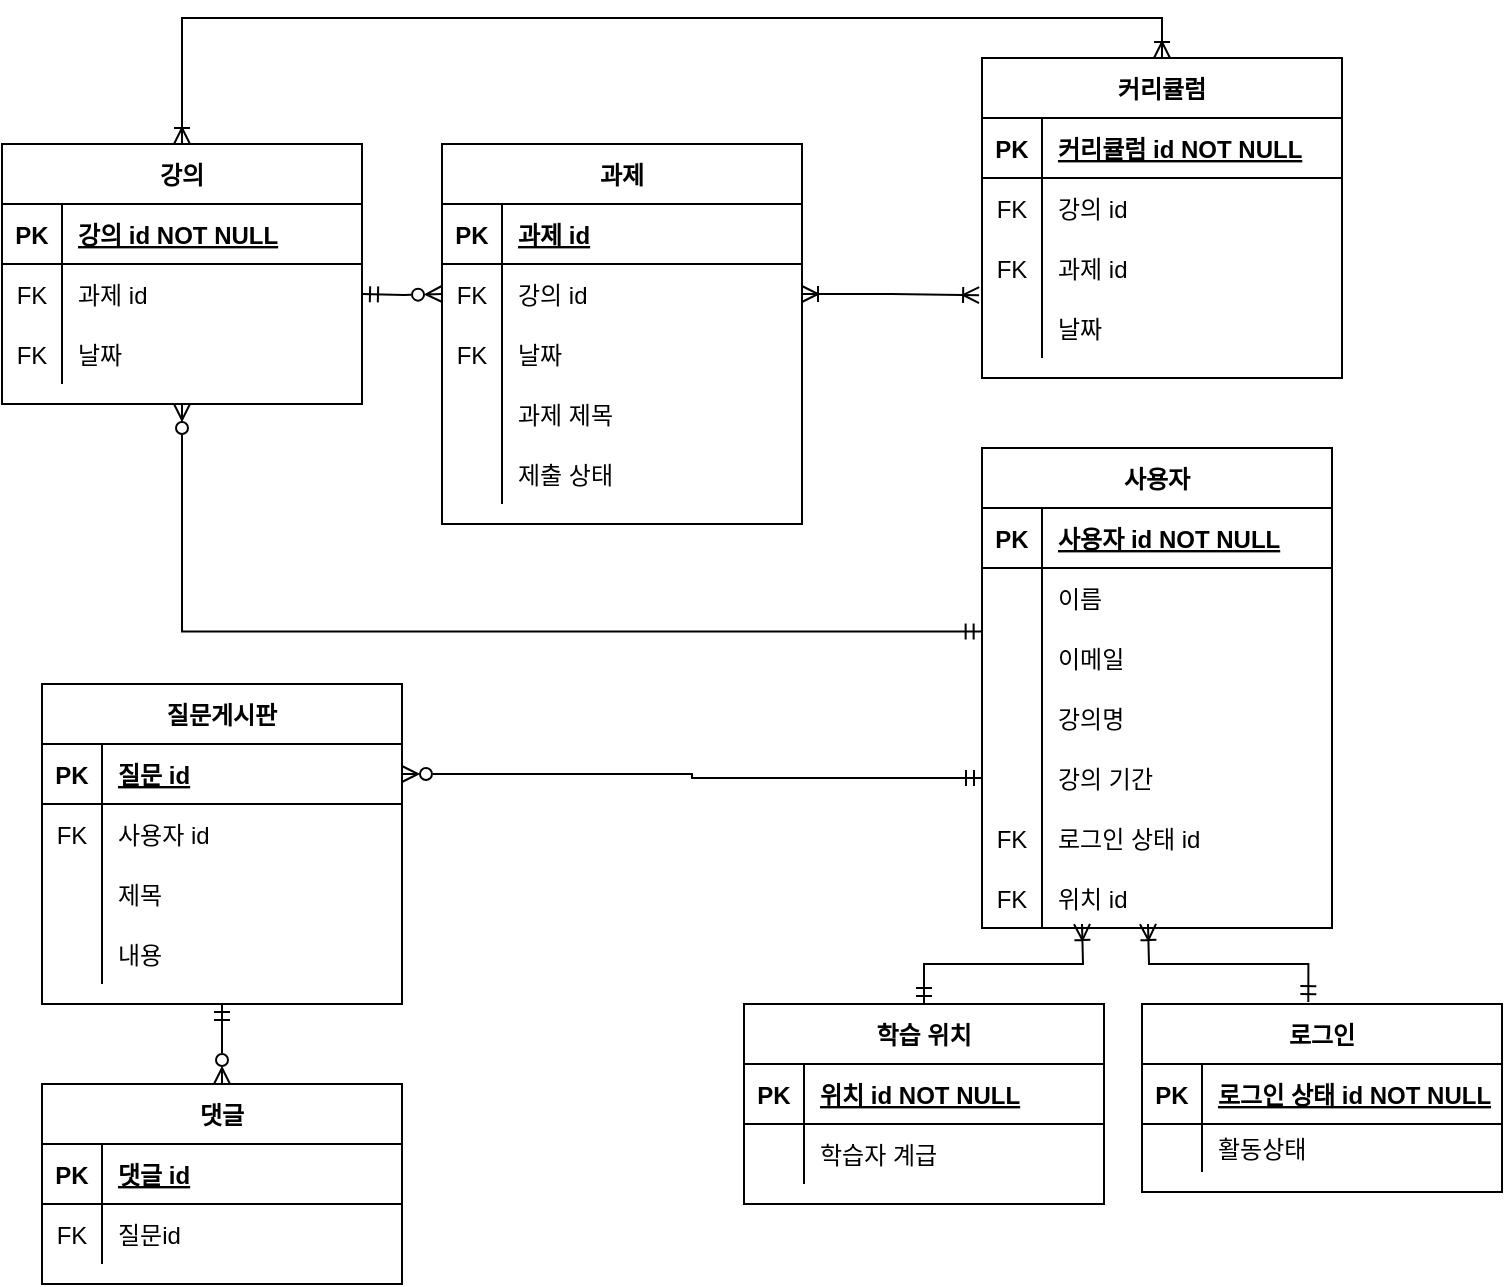 <mxfile version="20.2.3" type="device"><diagram id="R2lEEEUBdFMjLlhIrx00" name="Page-1"><mxGraphModel dx="1038" dy="649" grid="1" gridSize="10" guides="1" tooltips="1" connect="1" arrows="1" fold="1" page="1" pageScale="1" pageWidth="850" pageHeight="1100" math="0" shadow="0" extFonts="Permanent Marker^https://fonts.googleapis.com/css?family=Permanent+Marker"><root><mxCell id="0"/><mxCell id="1" parent="0"/><mxCell id="4qrWG8zUH5bXNfH9R82c-28" value="사용자" style="shape=table;startSize=30;container=1;collapsible=1;childLayout=tableLayout;fixedRows=1;rowLines=0;fontStyle=1;align=center;resizeLast=1;" parent="1" vertex="1"><mxGeometry x="529" y="288" width="175" height="240" as="geometry"/></mxCell><mxCell id="4qrWG8zUH5bXNfH9R82c-29" value="" style="shape=tableRow;horizontal=0;startSize=0;swimlaneHead=0;swimlaneBody=0;fillColor=none;collapsible=0;dropTarget=0;points=[[0,0.5],[1,0.5]];portConstraint=eastwest;top=0;left=0;right=0;bottom=1;" parent="4qrWG8zUH5bXNfH9R82c-28" vertex="1"><mxGeometry y="30" width="175" height="30" as="geometry"/></mxCell><mxCell id="4qrWG8zUH5bXNfH9R82c-30" value="PK" style="shape=partialRectangle;connectable=0;fillColor=none;top=0;left=0;bottom=0;right=0;fontStyle=1;overflow=hidden;" parent="4qrWG8zUH5bXNfH9R82c-29" vertex="1"><mxGeometry width="30" height="30" as="geometry"><mxRectangle width="30" height="30" as="alternateBounds"/></mxGeometry></mxCell><mxCell id="4qrWG8zUH5bXNfH9R82c-31" value="사용자 id NOT NULL" style="shape=partialRectangle;connectable=0;fillColor=none;top=0;left=0;bottom=0;right=0;align=left;spacingLeft=6;fontStyle=5;overflow=hidden;" parent="4qrWG8zUH5bXNfH9R82c-29" vertex="1"><mxGeometry x="30" width="145" height="30" as="geometry"><mxRectangle width="145" height="30" as="alternateBounds"/></mxGeometry></mxCell><mxCell id="4qrWG8zUH5bXNfH9R82c-32" value="" style="shape=tableRow;horizontal=0;startSize=0;swimlaneHead=0;swimlaneBody=0;fillColor=none;collapsible=0;dropTarget=0;points=[[0,0.5],[1,0.5]];portConstraint=eastwest;top=0;left=0;right=0;bottom=0;" parent="4qrWG8zUH5bXNfH9R82c-28" vertex="1"><mxGeometry y="60" width="175" height="30" as="geometry"/></mxCell><mxCell id="4qrWG8zUH5bXNfH9R82c-33" value="" style="shape=partialRectangle;connectable=0;fillColor=none;top=0;left=0;bottom=0;right=0;editable=1;overflow=hidden;" parent="4qrWG8zUH5bXNfH9R82c-32" vertex="1"><mxGeometry width="30" height="30" as="geometry"><mxRectangle width="30" height="30" as="alternateBounds"/></mxGeometry></mxCell><mxCell id="4qrWG8zUH5bXNfH9R82c-34" value="이름" style="shape=partialRectangle;connectable=0;fillColor=none;top=0;left=0;bottom=0;right=0;align=left;spacingLeft=6;overflow=hidden;" parent="4qrWG8zUH5bXNfH9R82c-32" vertex="1"><mxGeometry x="30" width="145" height="30" as="geometry"><mxRectangle width="145" height="30" as="alternateBounds"/></mxGeometry></mxCell><mxCell id="4qrWG8zUH5bXNfH9R82c-84" value="" style="shape=tableRow;horizontal=0;startSize=0;swimlaneHead=0;swimlaneBody=0;fillColor=none;collapsible=0;dropTarget=0;points=[[0,0.5],[1,0.5]];portConstraint=eastwest;top=0;left=0;right=0;bottom=0;" parent="4qrWG8zUH5bXNfH9R82c-28" vertex="1"><mxGeometry y="90" width="175" height="30" as="geometry"/></mxCell><mxCell id="4qrWG8zUH5bXNfH9R82c-85" value="" style="shape=partialRectangle;connectable=0;fillColor=none;top=0;left=0;bottom=0;right=0;editable=1;overflow=hidden;" parent="4qrWG8zUH5bXNfH9R82c-84" vertex="1"><mxGeometry width="30" height="30" as="geometry"><mxRectangle width="30" height="30" as="alternateBounds"/></mxGeometry></mxCell><mxCell id="4qrWG8zUH5bXNfH9R82c-86" value="이메일" style="shape=partialRectangle;connectable=0;fillColor=none;top=0;left=0;bottom=0;right=0;align=left;spacingLeft=6;overflow=hidden;" parent="4qrWG8zUH5bXNfH9R82c-84" vertex="1"><mxGeometry x="30" width="145" height="30" as="geometry"><mxRectangle width="145" height="30" as="alternateBounds"/></mxGeometry></mxCell><mxCell id="4qrWG8zUH5bXNfH9R82c-78" value="" style="shape=tableRow;horizontal=0;startSize=0;swimlaneHead=0;swimlaneBody=0;fillColor=none;collapsible=0;dropTarget=0;points=[[0,0.5],[1,0.5]];portConstraint=eastwest;top=0;left=0;right=0;bottom=0;" parent="4qrWG8zUH5bXNfH9R82c-28" vertex="1"><mxGeometry y="120" width="175" height="30" as="geometry"/></mxCell><mxCell id="4qrWG8zUH5bXNfH9R82c-79" value="" style="shape=partialRectangle;connectable=0;fillColor=none;top=0;left=0;bottom=0;right=0;editable=1;overflow=hidden;" parent="4qrWG8zUH5bXNfH9R82c-78" vertex="1"><mxGeometry width="30" height="30" as="geometry"><mxRectangle width="30" height="30" as="alternateBounds"/></mxGeometry></mxCell><mxCell id="4qrWG8zUH5bXNfH9R82c-80" value="강의명" style="shape=partialRectangle;connectable=0;fillColor=none;top=0;left=0;bottom=0;right=0;align=left;spacingLeft=6;overflow=hidden;" parent="4qrWG8zUH5bXNfH9R82c-78" vertex="1"><mxGeometry x="30" width="145" height="30" as="geometry"><mxRectangle width="145" height="30" as="alternateBounds"/></mxGeometry></mxCell><mxCell id="4qrWG8zUH5bXNfH9R82c-81" value="" style="shape=tableRow;horizontal=0;startSize=0;swimlaneHead=0;swimlaneBody=0;fillColor=none;collapsible=0;dropTarget=0;points=[[0,0.5],[1,0.5]];portConstraint=eastwest;top=0;left=0;right=0;bottom=0;" parent="4qrWG8zUH5bXNfH9R82c-28" vertex="1"><mxGeometry y="150" width="175" height="30" as="geometry"/></mxCell><mxCell id="4qrWG8zUH5bXNfH9R82c-82" value="" style="shape=partialRectangle;connectable=0;fillColor=none;top=0;left=0;bottom=0;right=0;editable=1;overflow=hidden;" parent="4qrWG8zUH5bXNfH9R82c-81" vertex="1"><mxGeometry width="30" height="30" as="geometry"><mxRectangle width="30" height="30" as="alternateBounds"/></mxGeometry></mxCell><mxCell id="4qrWG8zUH5bXNfH9R82c-83" value="강의 기간" style="shape=partialRectangle;connectable=0;fillColor=none;top=0;left=0;bottom=0;right=0;align=left;spacingLeft=6;overflow=hidden;" parent="4qrWG8zUH5bXNfH9R82c-81" vertex="1"><mxGeometry x="30" width="145" height="30" as="geometry"><mxRectangle width="145" height="30" as="alternateBounds"/></mxGeometry></mxCell><mxCell id="4qrWG8zUH5bXNfH9R82c-94" value="" style="shape=tableRow;horizontal=0;startSize=0;swimlaneHead=0;swimlaneBody=0;fillColor=none;collapsible=0;dropTarget=0;points=[[0,0.5],[1,0.5]];portConstraint=eastwest;top=0;left=0;right=0;bottom=0;" parent="4qrWG8zUH5bXNfH9R82c-28" vertex="1"><mxGeometry y="180" width="175" height="30" as="geometry"/></mxCell><mxCell id="4qrWG8zUH5bXNfH9R82c-95" value="FK" style="shape=partialRectangle;connectable=0;fillColor=none;top=0;left=0;bottom=0;right=0;editable=1;overflow=hidden;" parent="4qrWG8zUH5bXNfH9R82c-94" vertex="1"><mxGeometry width="30" height="30" as="geometry"><mxRectangle width="30" height="30" as="alternateBounds"/></mxGeometry></mxCell><mxCell id="4qrWG8zUH5bXNfH9R82c-96" value="로그인 상태 id" style="shape=partialRectangle;connectable=0;fillColor=none;top=0;left=0;bottom=0;right=0;align=left;spacingLeft=6;overflow=hidden;" parent="4qrWG8zUH5bXNfH9R82c-94" vertex="1"><mxGeometry x="30" width="145" height="30" as="geometry"><mxRectangle width="145" height="30" as="alternateBounds"/></mxGeometry></mxCell><mxCell id="4qrWG8zUH5bXNfH9R82c-174" value="" style="shape=tableRow;horizontal=0;startSize=0;swimlaneHead=0;swimlaneBody=0;fillColor=none;collapsible=0;dropTarget=0;points=[[0,0.5],[1,0.5]];portConstraint=eastwest;top=0;left=0;right=0;bottom=0;" parent="4qrWG8zUH5bXNfH9R82c-28" vertex="1"><mxGeometry y="210" width="175" height="30" as="geometry"/></mxCell><mxCell id="4qrWG8zUH5bXNfH9R82c-175" value="FK" style="shape=partialRectangle;connectable=0;fillColor=none;top=0;left=0;bottom=0;right=0;editable=1;overflow=hidden;" parent="4qrWG8zUH5bXNfH9R82c-174" vertex="1"><mxGeometry width="30" height="30" as="geometry"><mxRectangle width="30" height="30" as="alternateBounds"/></mxGeometry></mxCell><mxCell id="4qrWG8zUH5bXNfH9R82c-176" value="위치 id" style="shape=partialRectangle;connectable=0;fillColor=none;top=0;left=0;bottom=0;right=0;align=left;spacingLeft=6;overflow=hidden;" parent="4qrWG8zUH5bXNfH9R82c-174" vertex="1"><mxGeometry x="30" width="145" height="30" as="geometry"><mxRectangle width="145" height="30" as="alternateBounds"/></mxGeometry></mxCell><mxCell id="4qrWG8zUH5bXNfH9R82c-194" style="edgeStyle=orthogonalEdgeStyle;rounded=0;orthogonalLoop=1;jettySize=auto;html=1;exitX=0.5;exitY=0;exitDx=0;exitDy=0;entryX=0.5;entryY=0;entryDx=0;entryDy=0;startArrow=ERoneToMany;startFill=0;endArrow=ERoneToMany;endFill=0;" parent="1" source="4qrWG8zUH5bXNfH9R82c-41" target="4qrWG8zUH5bXNfH9R82c-181" edge="1"><mxGeometry relative="1" as="geometry"/></mxCell><mxCell id="4qrWG8zUH5bXNfH9R82c-41" value="강의" style="shape=table;startSize=30;container=1;collapsible=1;childLayout=tableLayout;fixedRows=1;rowLines=0;fontStyle=1;align=center;resizeLast=1;" parent="1" vertex="1"><mxGeometry x="39" y="136" width="180" height="130" as="geometry"/></mxCell><mxCell id="4qrWG8zUH5bXNfH9R82c-42" value="" style="shape=tableRow;horizontal=0;startSize=0;swimlaneHead=0;swimlaneBody=0;fillColor=none;collapsible=0;dropTarget=0;points=[[0,0.5],[1,0.5]];portConstraint=eastwest;top=0;left=0;right=0;bottom=1;" parent="4qrWG8zUH5bXNfH9R82c-41" vertex="1"><mxGeometry y="30" width="180" height="30" as="geometry"/></mxCell><mxCell id="4qrWG8zUH5bXNfH9R82c-43" value="PK" style="shape=partialRectangle;connectable=0;fillColor=none;top=0;left=0;bottom=0;right=0;fontStyle=1;overflow=hidden;" parent="4qrWG8zUH5bXNfH9R82c-42" vertex="1"><mxGeometry width="30" height="30" as="geometry"><mxRectangle width="30" height="30" as="alternateBounds"/></mxGeometry></mxCell><mxCell id="4qrWG8zUH5bXNfH9R82c-44" value="강의 id NOT NULL" style="shape=partialRectangle;connectable=0;fillColor=none;top=0;left=0;bottom=0;right=0;align=left;spacingLeft=6;fontStyle=5;overflow=hidden;" parent="4qrWG8zUH5bXNfH9R82c-42" vertex="1"><mxGeometry x="30" width="150" height="30" as="geometry"><mxRectangle width="150" height="30" as="alternateBounds"/></mxGeometry></mxCell><mxCell id="4qrWG8zUH5bXNfH9R82c-87" value="" style="shape=tableRow;horizontal=0;startSize=0;swimlaneHead=0;swimlaneBody=0;fillColor=none;collapsible=0;dropTarget=0;points=[[0,0.5],[1,0.5]];portConstraint=eastwest;top=0;left=0;right=0;bottom=0;" parent="4qrWG8zUH5bXNfH9R82c-41" vertex="1"><mxGeometry y="60" width="180" height="30" as="geometry"/></mxCell><mxCell id="4qrWG8zUH5bXNfH9R82c-88" value="FK" style="shape=partialRectangle;connectable=0;fillColor=none;top=0;left=0;bottom=0;right=0;editable=1;overflow=hidden;" parent="4qrWG8zUH5bXNfH9R82c-87" vertex="1"><mxGeometry width="30" height="30" as="geometry"><mxRectangle width="30" height="30" as="alternateBounds"/></mxGeometry></mxCell><mxCell id="4qrWG8zUH5bXNfH9R82c-89" value="과제 id" style="shape=partialRectangle;connectable=0;fillColor=none;top=0;left=0;bottom=0;right=0;align=left;spacingLeft=6;overflow=hidden;" parent="4qrWG8zUH5bXNfH9R82c-87" vertex="1"><mxGeometry x="30" width="150" height="30" as="geometry"><mxRectangle width="150" height="30" as="alternateBounds"/></mxGeometry></mxCell><mxCell id="4qrWG8zUH5bXNfH9R82c-197" value="" style="shape=tableRow;horizontal=0;startSize=0;swimlaneHead=0;swimlaneBody=0;fillColor=none;collapsible=0;dropTarget=0;points=[[0,0.5],[1,0.5]];portConstraint=eastwest;top=0;left=0;right=0;bottom=0;" parent="4qrWG8zUH5bXNfH9R82c-41" vertex="1"><mxGeometry y="90" width="180" height="30" as="geometry"/></mxCell><mxCell id="4qrWG8zUH5bXNfH9R82c-198" value="FK" style="shape=partialRectangle;connectable=0;fillColor=none;top=0;left=0;bottom=0;right=0;editable=1;overflow=hidden;" parent="4qrWG8zUH5bXNfH9R82c-197" vertex="1"><mxGeometry width="30" height="30" as="geometry"><mxRectangle width="30" height="30" as="alternateBounds"/></mxGeometry></mxCell><mxCell id="4qrWG8zUH5bXNfH9R82c-199" value="날짜" style="shape=partialRectangle;connectable=0;fillColor=none;top=0;left=0;bottom=0;right=0;align=left;spacingLeft=6;overflow=hidden;" parent="4qrWG8zUH5bXNfH9R82c-197" vertex="1"><mxGeometry x="30" width="150" height="30" as="geometry"><mxRectangle width="150" height="30" as="alternateBounds"/></mxGeometry></mxCell><mxCell id="4qrWG8zUH5bXNfH9R82c-54" value="과제" style="shape=table;startSize=30;container=1;collapsible=1;childLayout=tableLayout;fixedRows=1;rowLines=0;fontStyle=1;align=center;resizeLast=1;" parent="1" vertex="1"><mxGeometry x="259" y="136" width="180" height="190" as="geometry"/></mxCell><mxCell id="4qrWG8zUH5bXNfH9R82c-55" value="" style="shape=tableRow;horizontal=0;startSize=0;swimlaneHead=0;swimlaneBody=0;fillColor=none;collapsible=0;dropTarget=0;points=[[0,0.5],[1,0.5]];portConstraint=eastwest;top=0;left=0;right=0;bottom=1;" parent="4qrWG8zUH5bXNfH9R82c-54" vertex="1"><mxGeometry y="30" width="180" height="30" as="geometry"/></mxCell><mxCell id="4qrWG8zUH5bXNfH9R82c-56" value="PK" style="shape=partialRectangle;connectable=0;fillColor=none;top=0;left=0;bottom=0;right=0;fontStyle=1;overflow=hidden;" parent="4qrWG8zUH5bXNfH9R82c-55" vertex="1"><mxGeometry width="30" height="30" as="geometry"><mxRectangle width="30" height="30" as="alternateBounds"/></mxGeometry></mxCell><mxCell id="4qrWG8zUH5bXNfH9R82c-57" value="과제 id" style="shape=partialRectangle;connectable=0;fillColor=none;top=0;left=0;bottom=0;right=0;align=left;spacingLeft=6;fontStyle=5;overflow=hidden;" parent="4qrWG8zUH5bXNfH9R82c-55" vertex="1"><mxGeometry x="30" width="150" height="30" as="geometry"><mxRectangle width="150" height="30" as="alternateBounds"/></mxGeometry></mxCell><mxCell id="4qrWG8zUH5bXNfH9R82c-58" value="" style="shape=tableRow;horizontal=0;startSize=0;swimlaneHead=0;swimlaneBody=0;fillColor=none;collapsible=0;dropTarget=0;points=[[0,0.5],[1,0.5]];portConstraint=eastwest;top=0;left=0;right=0;bottom=0;" parent="4qrWG8zUH5bXNfH9R82c-54" vertex="1"><mxGeometry y="60" width="180" height="30" as="geometry"/></mxCell><mxCell id="4qrWG8zUH5bXNfH9R82c-59" value="FK" style="shape=partialRectangle;connectable=0;fillColor=none;top=0;left=0;bottom=0;right=0;editable=1;overflow=hidden;" parent="4qrWG8zUH5bXNfH9R82c-58" vertex="1"><mxGeometry width="30" height="30" as="geometry"><mxRectangle width="30" height="30" as="alternateBounds"/></mxGeometry></mxCell><mxCell id="4qrWG8zUH5bXNfH9R82c-60" value="강의 id" style="shape=partialRectangle;connectable=0;fillColor=none;top=0;left=0;bottom=0;right=0;align=left;spacingLeft=6;overflow=hidden;" parent="4qrWG8zUH5bXNfH9R82c-58" vertex="1"><mxGeometry x="30" width="150" height="30" as="geometry"><mxRectangle width="150" height="30" as="alternateBounds"/></mxGeometry></mxCell><mxCell id="4qrWG8zUH5bXNfH9R82c-114" value="" style="shape=tableRow;horizontal=0;startSize=0;swimlaneHead=0;swimlaneBody=0;fillColor=none;collapsible=0;dropTarget=0;points=[[0,0.5],[1,0.5]];portConstraint=eastwest;top=0;left=0;right=0;bottom=0;" parent="4qrWG8zUH5bXNfH9R82c-54" vertex="1"><mxGeometry y="90" width="180" height="30" as="geometry"/></mxCell><mxCell id="4qrWG8zUH5bXNfH9R82c-115" value="FK" style="shape=partialRectangle;connectable=0;fillColor=none;top=0;left=0;bottom=0;right=0;editable=1;overflow=hidden;" parent="4qrWG8zUH5bXNfH9R82c-114" vertex="1"><mxGeometry width="30" height="30" as="geometry"><mxRectangle width="30" height="30" as="alternateBounds"/></mxGeometry></mxCell><mxCell id="4qrWG8zUH5bXNfH9R82c-116" value="날짜" style="shape=partialRectangle;connectable=0;fillColor=none;top=0;left=0;bottom=0;right=0;align=left;spacingLeft=6;overflow=hidden;" parent="4qrWG8zUH5bXNfH9R82c-114" vertex="1"><mxGeometry x="30" width="150" height="30" as="geometry"><mxRectangle width="150" height="30" as="alternateBounds"/></mxGeometry></mxCell><mxCell id="4qrWG8zUH5bXNfH9R82c-61" value="" style="shape=tableRow;horizontal=0;startSize=0;swimlaneHead=0;swimlaneBody=0;fillColor=none;collapsible=0;dropTarget=0;points=[[0,0.5],[1,0.5]];portConstraint=eastwest;top=0;left=0;right=0;bottom=0;" parent="4qrWG8zUH5bXNfH9R82c-54" vertex="1"><mxGeometry y="120" width="180" height="30" as="geometry"/></mxCell><mxCell id="4qrWG8zUH5bXNfH9R82c-62" value="" style="shape=partialRectangle;connectable=0;fillColor=none;top=0;left=0;bottom=0;right=0;editable=1;overflow=hidden;" parent="4qrWG8zUH5bXNfH9R82c-61" vertex="1"><mxGeometry width="30" height="30" as="geometry"><mxRectangle width="30" height="30" as="alternateBounds"/></mxGeometry></mxCell><mxCell id="4qrWG8zUH5bXNfH9R82c-63" value="과제 제목" style="shape=partialRectangle;connectable=0;fillColor=none;top=0;left=0;bottom=0;right=0;align=left;spacingLeft=6;overflow=hidden;" parent="4qrWG8zUH5bXNfH9R82c-61" vertex="1"><mxGeometry x="30" width="150" height="30" as="geometry"><mxRectangle width="150" height="30" as="alternateBounds"/></mxGeometry></mxCell><mxCell id="4qrWG8zUH5bXNfH9R82c-64" value="" style="shape=tableRow;horizontal=0;startSize=0;swimlaneHead=0;swimlaneBody=0;fillColor=none;collapsible=0;dropTarget=0;points=[[0,0.5],[1,0.5]];portConstraint=eastwest;top=0;left=0;right=0;bottom=0;" parent="4qrWG8zUH5bXNfH9R82c-54" vertex="1"><mxGeometry y="150" width="180" height="30" as="geometry"/></mxCell><mxCell id="4qrWG8zUH5bXNfH9R82c-65" value="" style="shape=partialRectangle;connectable=0;fillColor=none;top=0;left=0;bottom=0;right=0;editable=1;overflow=hidden;" parent="4qrWG8zUH5bXNfH9R82c-64" vertex="1"><mxGeometry width="30" height="30" as="geometry"><mxRectangle width="30" height="30" as="alternateBounds"/></mxGeometry></mxCell><mxCell id="4qrWG8zUH5bXNfH9R82c-66" value="제출 상태" style="shape=partialRectangle;connectable=0;fillColor=none;top=0;left=0;bottom=0;right=0;align=left;spacingLeft=6;overflow=hidden;" parent="4qrWG8zUH5bXNfH9R82c-64" vertex="1"><mxGeometry x="30" width="150" height="30" as="geometry"><mxRectangle width="150" height="30" as="alternateBounds"/></mxGeometry></mxCell><mxCell id="4qrWG8zUH5bXNfH9R82c-76" style="edgeStyle=orthogonalEdgeStyle;rounded=0;orthogonalLoop=1;jettySize=auto;html=1;entryX=0.5;entryY=1;entryDx=0;entryDy=0;endArrow=ERzeroToMany;endFill=0;startArrow=ERmandOne;startFill=0;exitX=-0.001;exitY=0.06;exitDx=0;exitDy=0;exitPerimeter=0;" parent="1" source="4qrWG8zUH5bXNfH9R82c-84" target="4qrWG8zUH5bXNfH9R82c-41" edge="1"><mxGeometry relative="1" as="geometry"><mxPoint x="289" y="286" as="sourcePoint"/></mxGeometry></mxCell><mxCell id="4qrWG8zUH5bXNfH9R82c-97" value="로그인" style="shape=table;startSize=30;container=1;collapsible=1;childLayout=tableLayout;fixedRows=1;rowLines=0;fontStyle=1;align=center;resizeLast=1;" parent="1" vertex="1"><mxGeometry x="609" y="566" width="180" height="94" as="geometry"/></mxCell><mxCell id="4qrWG8zUH5bXNfH9R82c-98" value="" style="shape=tableRow;horizontal=0;startSize=0;swimlaneHead=0;swimlaneBody=0;fillColor=none;collapsible=0;dropTarget=0;points=[[0,0.5],[1,0.5]];portConstraint=eastwest;top=0;left=0;right=0;bottom=1;" parent="4qrWG8zUH5bXNfH9R82c-97" vertex="1"><mxGeometry y="30" width="180" height="30" as="geometry"/></mxCell><mxCell id="4qrWG8zUH5bXNfH9R82c-99" value="PK" style="shape=partialRectangle;connectable=0;fillColor=none;top=0;left=0;bottom=0;right=0;fontStyle=1;overflow=hidden;" parent="4qrWG8zUH5bXNfH9R82c-98" vertex="1"><mxGeometry width="30" height="30" as="geometry"><mxRectangle width="30" height="30" as="alternateBounds"/></mxGeometry></mxCell><mxCell id="4qrWG8zUH5bXNfH9R82c-100" value="로그인 상태 id NOT NULL" style="shape=partialRectangle;connectable=0;fillColor=none;top=0;left=0;bottom=0;right=0;align=left;spacingLeft=6;fontStyle=5;overflow=hidden;" parent="4qrWG8zUH5bXNfH9R82c-98" vertex="1"><mxGeometry x="30" width="150" height="30" as="geometry"><mxRectangle width="150" height="30" as="alternateBounds"/></mxGeometry></mxCell><mxCell id="4qrWG8zUH5bXNfH9R82c-101" value="" style="shape=tableRow;horizontal=0;startSize=0;swimlaneHead=0;swimlaneBody=0;fillColor=none;collapsible=0;dropTarget=0;points=[[0,0.5],[1,0.5]];portConstraint=eastwest;top=0;left=0;right=0;bottom=0;" parent="4qrWG8zUH5bXNfH9R82c-97" vertex="1"><mxGeometry y="60" width="180" height="24" as="geometry"/></mxCell><mxCell id="4qrWG8zUH5bXNfH9R82c-102" value="" style="shape=partialRectangle;connectable=0;fillColor=none;top=0;left=0;bottom=0;right=0;editable=1;overflow=hidden;" parent="4qrWG8zUH5bXNfH9R82c-101" vertex="1"><mxGeometry width="30" height="24" as="geometry"><mxRectangle width="30" height="24" as="alternateBounds"/></mxGeometry></mxCell><mxCell id="4qrWG8zUH5bXNfH9R82c-103" value="활동상태" style="shape=partialRectangle;connectable=0;fillColor=none;top=0;left=0;bottom=0;right=0;align=left;spacingLeft=6;overflow=hidden;" parent="4qrWG8zUH5bXNfH9R82c-101" vertex="1"><mxGeometry x="30" width="150" height="24" as="geometry"><mxRectangle width="150" height="24" as="alternateBounds"/></mxGeometry></mxCell><mxCell id="4qrWG8zUH5bXNfH9R82c-110" style="edgeStyle=orthogonalEdgeStyle;rounded=0;orthogonalLoop=1;jettySize=auto;html=1;exitX=0.462;exitY=-0.01;exitDx=0;exitDy=0;startArrow=ERmandOne;startFill=0;endArrow=ERoneToMany;endFill=0;exitPerimeter=0;" parent="1" source="4qrWG8zUH5bXNfH9R82c-97" edge="1"><mxGeometry relative="1" as="geometry"><mxPoint x="612" y="526" as="targetPoint"/></mxGeometry></mxCell><mxCell id="4qrWG8zUH5bXNfH9R82c-117" style="edgeStyle=orthogonalEdgeStyle;rounded=0;orthogonalLoop=1;jettySize=auto;html=1;exitX=1;exitY=0.5;exitDx=0;exitDy=0;entryX=0;entryY=0.5;entryDx=0;entryDy=0;startArrow=ERmandOne;startFill=0;endArrow=ERzeroToMany;endFill=0;" parent="1" target="4qrWG8zUH5bXNfH9R82c-58" edge="1"><mxGeometry relative="1" as="geometry"><mxPoint x="219" y="211" as="sourcePoint"/></mxGeometry></mxCell><mxCell id="4qrWG8zUH5bXNfH9R82c-159" style="edgeStyle=orthogonalEdgeStyle;rounded=0;orthogonalLoop=1;jettySize=auto;html=1;exitX=0.5;exitY=1;exitDx=0;exitDy=0;entryX=0.5;entryY=0;entryDx=0;entryDy=0;startArrow=ERmandOne;startFill=0;endArrow=ERzeroToMany;endFill=0;" parent="1" source="4qrWG8zUH5bXNfH9R82c-118" target="4qrWG8zUH5bXNfH9R82c-146" edge="1"><mxGeometry relative="1" as="geometry"/></mxCell><mxCell id="4qrWG8zUH5bXNfH9R82c-118" value="질문게시판" style="shape=table;startSize=30;container=1;collapsible=1;childLayout=tableLayout;fixedRows=1;rowLines=0;fontStyle=1;align=center;resizeLast=1;" parent="1" vertex="1"><mxGeometry x="59" y="406" width="180" height="160" as="geometry"><mxRectangle x="70" y="430" width="100" height="30" as="alternateBounds"/></mxGeometry></mxCell><mxCell id="4qrWG8zUH5bXNfH9R82c-119" value="" style="shape=tableRow;horizontal=0;startSize=0;swimlaneHead=0;swimlaneBody=0;fillColor=none;collapsible=0;dropTarget=0;points=[[0,0.5],[1,0.5]];portConstraint=eastwest;top=0;left=0;right=0;bottom=1;" parent="4qrWG8zUH5bXNfH9R82c-118" vertex="1"><mxGeometry y="30" width="180" height="30" as="geometry"/></mxCell><mxCell id="4qrWG8zUH5bXNfH9R82c-120" value="PK" style="shape=partialRectangle;connectable=0;fillColor=none;top=0;left=0;bottom=0;right=0;fontStyle=1;overflow=hidden;" parent="4qrWG8zUH5bXNfH9R82c-119" vertex="1"><mxGeometry width="30" height="30" as="geometry"><mxRectangle width="30" height="30" as="alternateBounds"/></mxGeometry></mxCell><mxCell id="4qrWG8zUH5bXNfH9R82c-121" value="질문 id" style="shape=partialRectangle;connectable=0;fillColor=none;top=0;left=0;bottom=0;right=0;align=left;spacingLeft=6;fontStyle=5;overflow=hidden;" parent="4qrWG8zUH5bXNfH9R82c-119" vertex="1"><mxGeometry x="30" width="150" height="30" as="geometry"><mxRectangle width="150" height="30" as="alternateBounds"/></mxGeometry></mxCell><mxCell id="4qrWG8zUH5bXNfH9R82c-122" value="" style="shape=tableRow;horizontal=0;startSize=0;swimlaneHead=0;swimlaneBody=0;fillColor=none;collapsible=0;dropTarget=0;points=[[0,0.5],[1,0.5]];portConstraint=eastwest;top=0;left=0;right=0;bottom=0;" parent="4qrWG8zUH5bXNfH9R82c-118" vertex="1"><mxGeometry y="60" width="180" height="30" as="geometry"/></mxCell><mxCell id="4qrWG8zUH5bXNfH9R82c-123" value="FK" style="shape=partialRectangle;connectable=0;fillColor=none;top=0;left=0;bottom=0;right=0;editable=1;overflow=hidden;" parent="4qrWG8zUH5bXNfH9R82c-122" vertex="1"><mxGeometry width="30" height="30" as="geometry"><mxRectangle width="30" height="30" as="alternateBounds"/></mxGeometry></mxCell><mxCell id="4qrWG8zUH5bXNfH9R82c-124" value="사용자 id" style="shape=partialRectangle;connectable=0;fillColor=none;top=0;left=0;bottom=0;right=0;align=left;spacingLeft=6;overflow=hidden;" parent="4qrWG8zUH5bXNfH9R82c-122" vertex="1"><mxGeometry x="30" width="150" height="30" as="geometry"><mxRectangle width="150" height="30" as="alternateBounds"/></mxGeometry></mxCell><mxCell id="4qrWG8zUH5bXNfH9R82c-125" value="" style="shape=tableRow;horizontal=0;startSize=0;swimlaneHead=0;swimlaneBody=0;fillColor=none;collapsible=0;dropTarget=0;points=[[0,0.5],[1,0.5]];portConstraint=eastwest;top=0;left=0;right=0;bottom=0;" parent="4qrWG8zUH5bXNfH9R82c-118" vertex="1"><mxGeometry y="90" width="180" height="30" as="geometry"/></mxCell><mxCell id="4qrWG8zUH5bXNfH9R82c-126" value="" style="shape=partialRectangle;connectable=0;fillColor=none;top=0;left=0;bottom=0;right=0;editable=1;overflow=hidden;" parent="4qrWG8zUH5bXNfH9R82c-125" vertex="1"><mxGeometry width="30" height="30" as="geometry"><mxRectangle width="30" height="30" as="alternateBounds"/></mxGeometry></mxCell><mxCell id="4qrWG8zUH5bXNfH9R82c-127" value="제목" style="shape=partialRectangle;connectable=0;fillColor=none;top=0;left=0;bottom=0;right=0;align=left;spacingLeft=6;overflow=hidden;" parent="4qrWG8zUH5bXNfH9R82c-125" vertex="1"><mxGeometry x="30" width="150" height="30" as="geometry"><mxRectangle width="150" height="30" as="alternateBounds"/></mxGeometry></mxCell><mxCell id="4qrWG8zUH5bXNfH9R82c-128" value="" style="shape=tableRow;horizontal=0;startSize=0;swimlaneHead=0;swimlaneBody=0;fillColor=none;collapsible=0;dropTarget=0;points=[[0,0.5],[1,0.5]];portConstraint=eastwest;top=0;left=0;right=0;bottom=0;" parent="4qrWG8zUH5bXNfH9R82c-118" vertex="1"><mxGeometry y="120" width="180" height="30" as="geometry"/></mxCell><mxCell id="4qrWG8zUH5bXNfH9R82c-129" value="" style="shape=partialRectangle;connectable=0;fillColor=none;top=0;left=0;bottom=0;right=0;editable=1;overflow=hidden;" parent="4qrWG8zUH5bXNfH9R82c-128" vertex="1"><mxGeometry width="30" height="30" as="geometry"><mxRectangle width="30" height="30" as="alternateBounds"/></mxGeometry></mxCell><mxCell id="4qrWG8zUH5bXNfH9R82c-130" value="내용" style="shape=partialRectangle;connectable=0;fillColor=none;top=0;left=0;bottom=0;right=0;align=left;spacingLeft=6;overflow=hidden;" parent="4qrWG8zUH5bXNfH9R82c-128" vertex="1"><mxGeometry x="30" width="150" height="30" as="geometry"><mxRectangle width="150" height="30" as="alternateBounds"/></mxGeometry></mxCell><mxCell id="4qrWG8zUH5bXNfH9R82c-131" style="edgeStyle=orthogonalEdgeStyle;rounded=0;orthogonalLoop=1;jettySize=auto;html=1;startArrow=ERzeroToMany;startFill=0;endArrow=ERmandOne;endFill=0;entryX=0;entryY=0.5;entryDx=0;entryDy=0;" parent="1" source="4qrWG8zUH5bXNfH9R82c-119" target="4qrWG8zUH5bXNfH9R82c-81" edge="1"><mxGeometry relative="1" as="geometry"><mxPoint x="449" y="596" as="targetPoint"/></mxGeometry></mxCell><mxCell id="4qrWG8zUH5bXNfH9R82c-146" value="댓글" style="shape=table;startSize=30;container=1;collapsible=1;childLayout=tableLayout;fixedRows=1;rowLines=0;fontStyle=1;align=center;resizeLast=1;" parent="1" vertex="1"><mxGeometry x="59" y="606" width="180" height="100" as="geometry"/></mxCell><mxCell id="4qrWG8zUH5bXNfH9R82c-147" value="" style="shape=tableRow;horizontal=0;startSize=0;swimlaneHead=0;swimlaneBody=0;fillColor=none;collapsible=0;dropTarget=0;points=[[0,0.5],[1,0.5]];portConstraint=eastwest;top=0;left=0;right=0;bottom=1;" parent="4qrWG8zUH5bXNfH9R82c-146" vertex="1"><mxGeometry y="30" width="180" height="30" as="geometry"/></mxCell><mxCell id="4qrWG8zUH5bXNfH9R82c-148" value="PK" style="shape=partialRectangle;connectable=0;fillColor=none;top=0;left=0;bottom=0;right=0;fontStyle=1;overflow=hidden;" parent="4qrWG8zUH5bXNfH9R82c-147" vertex="1"><mxGeometry width="30" height="30" as="geometry"><mxRectangle width="30" height="30" as="alternateBounds"/></mxGeometry></mxCell><mxCell id="4qrWG8zUH5bXNfH9R82c-149" value="댓글 id" style="shape=partialRectangle;connectable=0;fillColor=none;top=0;left=0;bottom=0;right=0;align=left;spacingLeft=6;fontStyle=5;overflow=hidden;" parent="4qrWG8zUH5bXNfH9R82c-147" vertex="1"><mxGeometry x="30" width="150" height="30" as="geometry"><mxRectangle width="150" height="30" as="alternateBounds"/></mxGeometry></mxCell><mxCell id="4qrWG8zUH5bXNfH9R82c-150" value="" style="shape=tableRow;horizontal=0;startSize=0;swimlaneHead=0;swimlaneBody=0;fillColor=none;collapsible=0;dropTarget=0;points=[[0,0.5],[1,0.5]];portConstraint=eastwest;top=0;left=0;right=0;bottom=0;" parent="4qrWG8zUH5bXNfH9R82c-146" vertex="1"><mxGeometry y="60" width="180" height="30" as="geometry"/></mxCell><mxCell id="4qrWG8zUH5bXNfH9R82c-151" value="FK" style="shape=partialRectangle;connectable=0;fillColor=none;top=0;left=0;bottom=0;right=0;editable=1;overflow=hidden;" parent="4qrWG8zUH5bXNfH9R82c-150" vertex="1"><mxGeometry width="30" height="30" as="geometry"><mxRectangle width="30" height="30" as="alternateBounds"/></mxGeometry></mxCell><mxCell id="4qrWG8zUH5bXNfH9R82c-152" value="질문id" style="shape=partialRectangle;connectable=0;fillColor=none;top=0;left=0;bottom=0;right=0;align=left;spacingLeft=6;overflow=hidden;" parent="4qrWG8zUH5bXNfH9R82c-150" vertex="1"><mxGeometry x="30" width="150" height="30" as="geometry"><mxRectangle width="150" height="30" as="alternateBounds"/></mxGeometry></mxCell><mxCell id="4qrWG8zUH5bXNfH9R82c-173" style="edgeStyle=orthogonalEdgeStyle;rounded=0;orthogonalLoop=1;jettySize=auto;html=1;exitX=0.5;exitY=0;exitDx=0;exitDy=0;startArrow=ERmandOne;startFill=0;endArrow=ERoneToMany;endFill=0;" parent="1" source="4qrWG8zUH5bXNfH9R82c-160" edge="1"><mxGeometry relative="1" as="geometry"><mxPoint x="579" y="526" as="targetPoint"/></mxGeometry></mxCell><mxCell id="4qrWG8zUH5bXNfH9R82c-160" value="학습 위치" style="shape=table;startSize=30;container=1;collapsible=1;childLayout=tableLayout;fixedRows=1;rowLines=0;fontStyle=1;align=center;resizeLast=1;" parent="1" vertex="1"><mxGeometry x="410" y="566" width="180" height="100" as="geometry"/></mxCell><mxCell id="4qrWG8zUH5bXNfH9R82c-161" value="" style="shape=tableRow;horizontal=0;startSize=0;swimlaneHead=0;swimlaneBody=0;fillColor=none;collapsible=0;dropTarget=0;points=[[0,0.5],[1,0.5]];portConstraint=eastwest;top=0;left=0;right=0;bottom=1;" parent="4qrWG8zUH5bXNfH9R82c-160" vertex="1"><mxGeometry y="30" width="180" height="30" as="geometry"/></mxCell><mxCell id="4qrWG8zUH5bXNfH9R82c-162" value="PK" style="shape=partialRectangle;connectable=0;fillColor=none;top=0;left=0;bottom=0;right=0;fontStyle=1;overflow=hidden;" parent="4qrWG8zUH5bXNfH9R82c-161" vertex="1"><mxGeometry width="30" height="30" as="geometry"><mxRectangle width="30" height="30" as="alternateBounds"/></mxGeometry></mxCell><mxCell id="4qrWG8zUH5bXNfH9R82c-163" value="위치 id NOT NULL" style="shape=partialRectangle;connectable=0;fillColor=none;top=0;left=0;bottom=0;right=0;align=left;spacingLeft=6;fontStyle=5;overflow=hidden;" parent="4qrWG8zUH5bXNfH9R82c-161" vertex="1"><mxGeometry x="30" width="150" height="30" as="geometry"><mxRectangle width="150" height="30" as="alternateBounds"/></mxGeometry></mxCell><mxCell id="4qrWG8zUH5bXNfH9R82c-164" value="" style="shape=tableRow;horizontal=0;startSize=0;swimlaneHead=0;swimlaneBody=0;fillColor=none;collapsible=0;dropTarget=0;points=[[0,0.5],[1,0.5]];portConstraint=eastwest;top=0;left=0;right=0;bottom=0;" parent="4qrWG8zUH5bXNfH9R82c-160" vertex="1"><mxGeometry y="60" width="180" height="30" as="geometry"/></mxCell><mxCell id="4qrWG8zUH5bXNfH9R82c-165" value="" style="shape=partialRectangle;connectable=0;fillColor=none;top=0;left=0;bottom=0;right=0;editable=1;overflow=hidden;" parent="4qrWG8zUH5bXNfH9R82c-164" vertex="1"><mxGeometry width="30" height="30" as="geometry"><mxRectangle width="30" height="30" as="alternateBounds"/></mxGeometry></mxCell><mxCell id="4qrWG8zUH5bXNfH9R82c-166" value="학습자 계급" style="shape=partialRectangle;connectable=0;fillColor=none;top=0;left=0;bottom=0;right=0;align=left;spacingLeft=6;overflow=hidden;" parent="4qrWG8zUH5bXNfH9R82c-164" vertex="1"><mxGeometry x="30" width="150" height="30" as="geometry"><mxRectangle width="150" height="30" as="alternateBounds"/></mxGeometry></mxCell><mxCell id="4qrWG8zUH5bXNfH9R82c-181" value="커리큘럼" style="shape=table;startSize=30;container=1;collapsible=1;childLayout=tableLayout;fixedRows=1;rowLines=0;fontStyle=1;align=center;resizeLast=1;" parent="1" vertex="1"><mxGeometry x="529" y="93" width="180" height="160" as="geometry"/></mxCell><mxCell id="4qrWG8zUH5bXNfH9R82c-182" value="" style="shape=tableRow;horizontal=0;startSize=0;swimlaneHead=0;swimlaneBody=0;fillColor=none;collapsible=0;dropTarget=0;points=[[0,0.5],[1,0.5]];portConstraint=eastwest;top=0;left=0;right=0;bottom=1;" parent="4qrWG8zUH5bXNfH9R82c-181" vertex="1"><mxGeometry y="30" width="180" height="30" as="geometry"/></mxCell><mxCell id="4qrWG8zUH5bXNfH9R82c-183" value="PK" style="shape=partialRectangle;connectable=0;fillColor=none;top=0;left=0;bottom=0;right=0;fontStyle=1;overflow=hidden;" parent="4qrWG8zUH5bXNfH9R82c-182" vertex="1"><mxGeometry width="30" height="30" as="geometry"><mxRectangle width="30" height="30" as="alternateBounds"/></mxGeometry></mxCell><mxCell id="4qrWG8zUH5bXNfH9R82c-184" value="커리큘럼 id NOT NULL" style="shape=partialRectangle;connectable=0;fillColor=none;top=0;left=0;bottom=0;right=0;align=left;spacingLeft=6;fontStyle=5;overflow=hidden;" parent="4qrWG8zUH5bXNfH9R82c-182" vertex="1"><mxGeometry x="30" width="150" height="30" as="geometry"><mxRectangle width="150" height="30" as="alternateBounds"/></mxGeometry></mxCell><mxCell id="4qrWG8zUH5bXNfH9R82c-185" value="" style="shape=tableRow;horizontal=0;startSize=0;swimlaneHead=0;swimlaneBody=0;fillColor=none;collapsible=0;dropTarget=0;points=[[0,0.5],[1,0.5]];portConstraint=eastwest;top=0;left=0;right=0;bottom=0;" parent="4qrWG8zUH5bXNfH9R82c-181" vertex="1"><mxGeometry y="60" width="180" height="30" as="geometry"/></mxCell><mxCell id="4qrWG8zUH5bXNfH9R82c-186" value="FK" style="shape=partialRectangle;connectable=0;fillColor=none;top=0;left=0;bottom=0;right=0;editable=1;overflow=hidden;" parent="4qrWG8zUH5bXNfH9R82c-185" vertex="1"><mxGeometry width="30" height="30" as="geometry"><mxRectangle width="30" height="30" as="alternateBounds"/></mxGeometry></mxCell><mxCell id="4qrWG8zUH5bXNfH9R82c-187" value="강의 id" style="shape=partialRectangle;connectable=0;fillColor=none;top=0;left=0;bottom=0;right=0;align=left;spacingLeft=6;overflow=hidden;" parent="4qrWG8zUH5bXNfH9R82c-185" vertex="1"><mxGeometry x="30" width="150" height="30" as="geometry"><mxRectangle width="150" height="30" as="alternateBounds"/></mxGeometry></mxCell><mxCell id="4qrWG8zUH5bXNfH9R82c-188" value="" style="shape=tableRow;horizontal=0;startSize=0;swimlaneHead=0;swimlaneBody=0;fillColor=none;collapsible=0;dropTarget=0;points=[[0,0.5],[1,0.5]];portConstraint=eastwest;top=0;left=0;right=0;bottom=0;" parent="4qrWG8zUH5bXNfH9R82c-181" vertex="1"><mxGeometry y="90" width="180" height="30" as="geometry"/></mxCell><mxCell id="4qrWG8zUH5bXNfH9R82c-189" value="FK" style="shape=partialRectangle;connectable=0;fillColor=none;top=0;left=0;bottom=0;right=0;editable=1;overflow=hidden;" parent="4qrWG8zUH5bXNfH9R82c-188" vertex="1"><mxGeometry width="30" height="30" as="geometry"><mxRectangle width="30" height="30" as="alternateBounds"/></mxGeometry></mxCell><mxCell id="4qrWG8zUH5bXNfH9R82c-190" value="과제 id" style="shape=partialRectangle;connectable=0;fillColor=none;top=0;left=0;bottom=0;right=0;align=left;spacingLeft=6;overflow=hidden;" parent="4qrWG8zUH5bXNfH9R82c-188" vertex="1"><mxGeometry x="30" width="150" height="30" as="geometry"><mxRectangle width="150" height="30" as="alternateBounds"/></mxGeometry></mxCell><mxCell id="4qrWG8zUH5bXNfH9R82c-191" value="" style="shape=tableRow;horizontal=0;startSize=0;swimlaneHead=0;swimlaneBody=0;fillColor=none;collapsible=0;dropTarget=0;points=[[0,0.5],[1,0.5]];portConstraint=eastwest;top=0;left=0;right=0;bottom=0;" parent="4qrWG8zUH5bXNfH9R82c-181" vertex="1"><mxGeometry y="120" width="180" height="30" as="geometry"/></mxCell><mxCell id="4qrWG8zUH5bXNfH9R82c-192" value="" style="shape=partialRectangle;connectable=0;fillColor=none;top=0;left=0;bottom=0;right=0;editable=1;overflow=hidden;" parent="4qrWG8zUH5bXNfH9R82c-191" vertex="1"><mxGeometry width="30" height="30" as="geometry"><mxRectangle width="30" height="30" as="alternateBounds"/></mxGeometry></mxCell><mxCell id="4qrWG8zUH5bXNfH9R82c-193" value="날짜" style="shape=partialRectangle;connectable=0;fillColor=none;top=0;left=0;bottom=0;right=0;align=left;spacingLeft=6;overflow=hidden;" parent="4qrWG8zUH5bXNfH9R82c-191" vertex="1"><mxGeometry x="30" width="150" height="30" as="geometry"><mxRectangle width="150" height="30" as="alternateBounds"/></mxGeometry></mxCell><mxCell id="4qrWG8zUH5bXNfH9R82c-196" style="edgeStyle=orthogonalEdgeStyle;rounded=0;orthogonalLoop=1;jettySize=auto;html=1;exitX=1;exitY=0.5;exitDx=0;exitDy=0;entryX=-0.008;entryY=-0.047;entryDx=0;entryDy=0;entryPerimeter=0;startArrow=ERoneToMany;startFill=0;endArrow=ERoneToMany;endFill=0;" parent="1" source="4qrWG8zUH5bXNfH9R82c-58" target="4qrWG8zUH5bXNfH9R82c-191" edge="1"><mxGeometry relative="1" as="geometry"/></mxCell></root></mxGraphModel></diagram></mxfile>